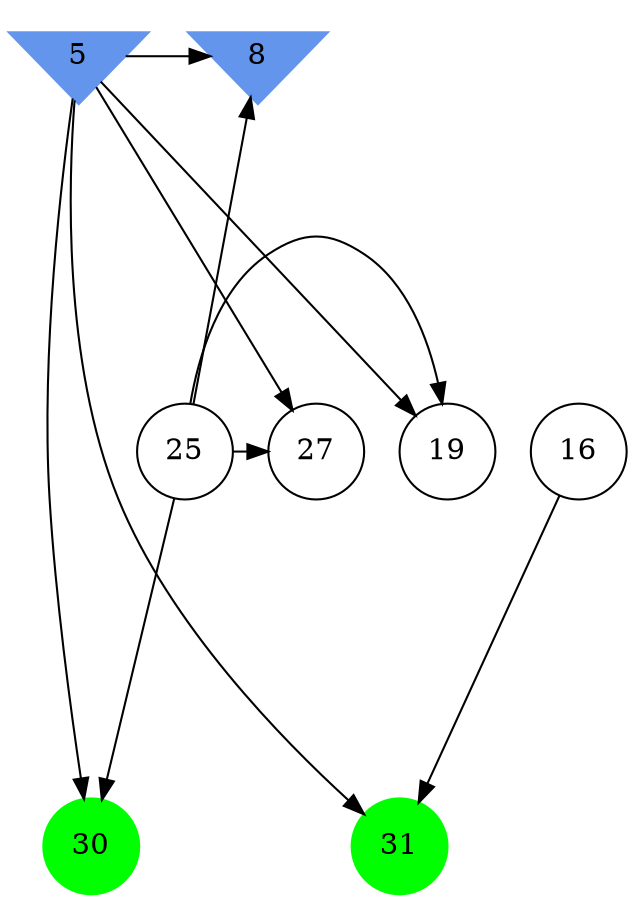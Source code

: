 digraph brain {
	ranksep=2.0;
	5 [shape=invtriangle,style=filled,color=cornflowerblue];
	8 [shape=invtriangle,style=filled,color=cornflowerblue];
	16 [shape=circle,color=black];
	19 [shape=circle,color=black];
	25 [shape=circle,color=black];
	27 [shape=circle,color=black];
	30 [shape=circle,style=filled,color=green];
	31 [shape=circle,style=filled,color=green];
	25	->	8;
	25	->	27;
	25	->	19;
	25	->	30;
	5	->	8;
	5	->	27;
	5	->	19;
	5	->	30;
	16	->	31;
	5	->	31;
	{ rank=same; 5; 8; }
	{ rank=same; 16; 19; 25; 27; }
	{ rank=same; 30; 31; }
}
